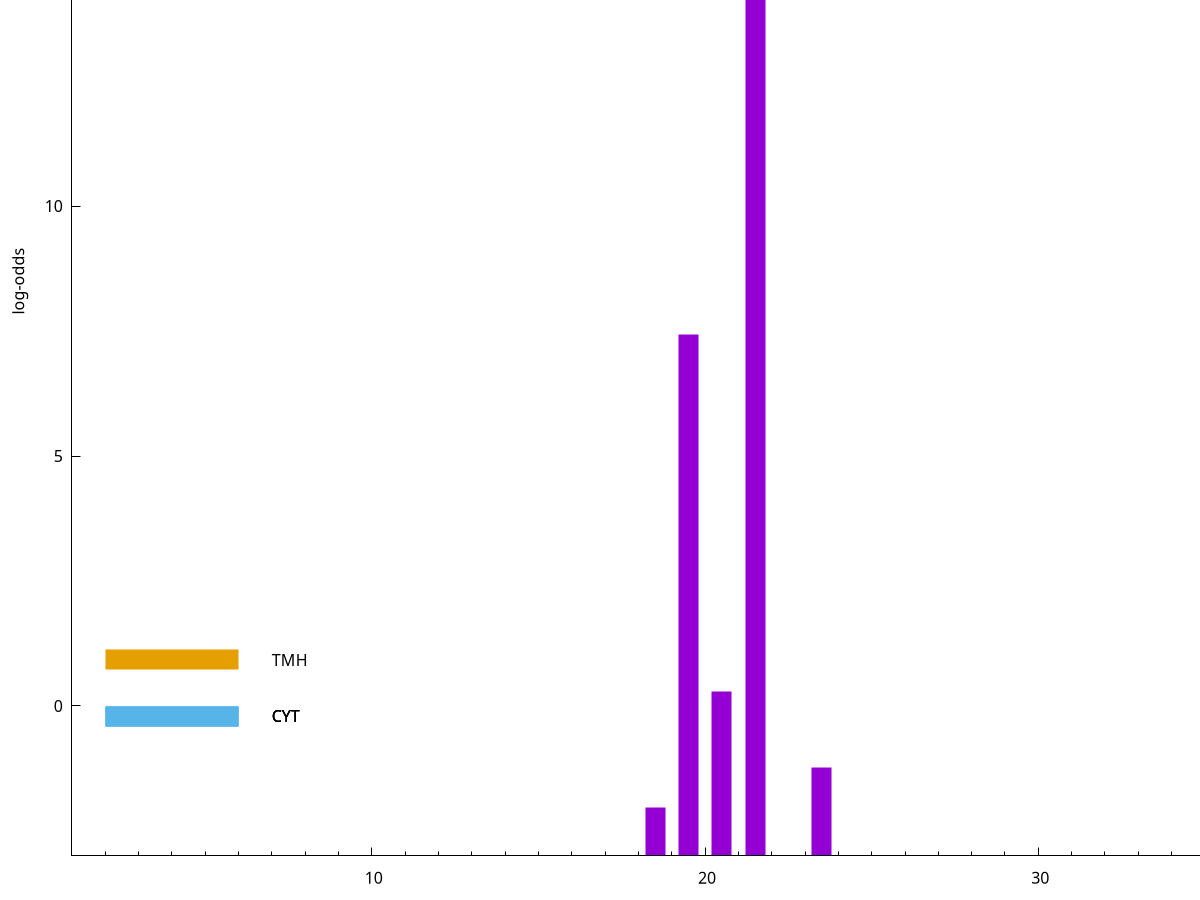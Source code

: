 set title "LipoP predictions for SRR5666568.gff"
set size 2., 1.4
set xrange [1:70] 
set mxtics 10
set yrange [-3:20]
set y2range [0:23]
set ylabel "log-odds"
set term postscript eps color solid "Helvetica" 30
set output "SRR5666568.gff559.eps"
set arrow from 2,16.148 to 6,16.148 nohead lt 1 lw 20
set label "SpI" at 7,16.148
set arrow from 2,0.920981 to 6,0.920981 nohead lt 4 lw 20
set label "TMH" at 7,0.920981
set arrow from 2,-0.200913 to 6,-0.200913 nohead lt 3 lw 20
set label "CYT" at 7,-0.200913
set arrow from 2,-0.200913 to 6,-0.200913 nohead lt 3 lw 20
set label "CYT" at 7,-0.200913
set arrow from 2,-0.200913 to 6,-0.200913 nohead lt 3 lw 20
set label "CYT" at 7,-0.200913
set arrow from 2,16.148 to 6,16.148 nohead lt 1 lw 20
set label "SpI" at 7,16.148
# NOTE: The scores below are the log-odds scores with the threshold
# NOTE: subtracted (a hack to make gnuplot make the histogram all
# NOTE: look nice).
plot "-" axes x1y2 title "" with impulses lt 1 lw 20
21.500000 19.144500
19.500000 10.434430
20.500000 3.291409
23.500000 1.769290
18.500000 0.966200
e
exit

